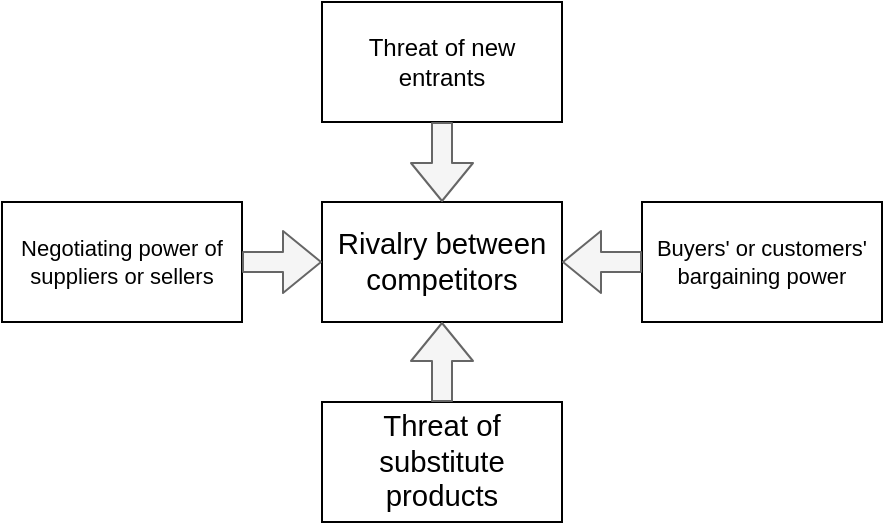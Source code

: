 <mxfile version="12.2.7" type="google" pages="1"><diagram id="maqfMKEhCMEZXcu2E7bD" name="Page-1"><mxGraphModel dx="462" dy="770" grid="1" gridSize="10" guides="1" tooltips="1" connect="1" arrows="1" fold="1" page="1" pageScale="1" pageWidth="827" pageHeight="1169" math="0" shadow="0"><root><mxCell id="0"/><mxCell id="1" parent="0"/><mxCell id="8EWUG6zv-8EwWScsPmY4-1" value="&lt;span style=&quot;font-size: 11px; font-family: &amp;quot;arial&amp;quot;; color: rgb(0, 0, 0); background-color: transparent; font-weight: 400; font-style: normal; font-variant: normal; text-decoration: none; vertical-align: baseline; white-space: pre-wrap;&quot; id=&quot;docs-internal-guid-7a96eb22-7fff-454b-6dde-83b5b70ece68&quot;&gt;Buyers' or customers' bargaining power&lt;/span&gt;" style="rounded=0;whiteSpace=wrap;html=1;fontSize=11;" vertex="1" parent="1"><mxGeometry x="360" y="280" width="120" height="60" as="geometry"/></mxCell><mxCell id="8EWUG6zv-8EwWScsPmY4-2" value="&lt;span style=&quot;font-size: 11px; font-family: &amp;quot;arial&amp;quot;; color: rgb(0, 0, 0); background-color: transparent; font-weight: 400; font-style: normal; font-variant: normal; text-decoration: none; vertical-align: baseline; white-space: pre-wrap;&quot; id=&quot;docs-internal-guid-0c3f8fcb-7fff-e153-04e1-019fe6a3e269&quot;&gt;Negotiating power of suppliers or sellers&lt;/span&gt;" style="rounded=0;whiteSpace=wrap;html=1;fontSize=11;" vertex="1" parent="1"><mxGeometry x="40" y="280" width="120" height="60" as="geometry"/></mxCell><mxCell id="8EWUG6zv-8EwWScsPmY4-3" value="&lt;span style=&quot;font-size: 11pt ; font-family: &amp;#34;arial&amp;#34; ; color: #000000 ; background-color: transparent ; font-weight: 400 ; font-style: normal ; font-variant: normal ; text-decoration: none ; vertical-align: baseline ; white-space: pre ; white-space: pre-wrap&quot; id=&quot;docs-internal-guid-592f14de-7fff-cdbe-4baa-83239ede3db5&quot;&gt;Threat of substitute products&lt;/span&gt;" style="rounded=0;whiteSpace=wrap;html=1;" vertex="1" parent="1"><mxGeometry x="200" y="380" width="120" height="60" as="geometry"/></mxCell><mxCell id="8EWUG6zv-8EwWScsPmY4-4" value="&lt;div&gt;Threat of new entrants&lt;/div&gt;" style="rounded=0;whiteSpace=wrap;html=1;" vertex="1" parent="1"><mxGeometry x="200" y="180" width="120" height="60" as="geometry"/></mxCell><mxCell id="8EWUG6zv-8EwWScsPmY4-5" value="&lt;span style=&quot;font-size: 11pt ; font-family: &amp;#34;arial&amp;#34; ; color: #000000 ; background-color: transparent ; font-weight: 400 ; font-style: normal ; font-variant: normal ; text-decoration: none ; vertical-align: baseline ; white-space: pre ; white-space: pre-wrap&quot; id=&quot;docs-internal-guid-64a8a931-7fff-7d76-3c8c-b15d7cd2f5c1&quot;&gt;Rivalry between competitors&lt;/span&gt;" style="rounded=0;whiteSpace=wrap;html=1;" vertex="1" parent="1"><mxGeometry x="200" y="280" width="120" height="60" as="geometry"/></mxCell><mxCell id="8EWUG6zv-8EwWScsPmY4-6" value="" style="shape=flexArrow;endArrow=classic;html=1;exitX=1;exitY=0.5;exitDx=0;exitDy=0;entryX=0;entryY=0.5;entryDx=0;entryDy=0;fillColor=#f5f5f5;strokeColor=#666666;" edge="1" parent="1" source="8EWUG6zv-8EwWScsPmY4-2" target="8EWUG6zv-8EwWScsPmY4-5"><mxGeometry width="50" height="50" relative="1" as="geometry"><mxPoint x="150" y="400" as="sourcePoint"/><mxPoint x="200" y="350" as="targetPoint"/></mxGeometry></mxCell><mxCell id="8EWUG6zv-8EwWScsPmY4-7" value="" style="shape=flexArrow;endArrow=classic;html=1;exitX=0.5;exitY=1;exitDx=0;exitDy=0;entryX=0.5;entryY=0;entryDx=0;entryDy=0;fillColor=#f5f5f5;strokeColor=#666666;" edge="1" parent="1" source="8EWUG6zv-8EwWScsPmY4-4" target="8EWUG6zv-8EwWScsPmY4-5"><mxGeometry width="50" height="50" relative="1" as="geometry"><mxPoint x="260" y="310" as="sourcePoint"/><mxPoint x="310" y="260" as="targetPoint"/></mxGeometry></mxCell><mxCell id="8EWUG6zv-8EwWScsPmY4-8" value="" style="shape=flexArrow;endArrow=classic;html=1;exitX=0.5;exitY=0;exitDx=0;exitDy=0;entryX=0.5;entryY=1;entryDx=0;entryDy=0;fillColor=#f5f5f5;strokeColor=#666666;" edge="1" parent="1" source="8EWUG6zv-8EwWScsPmY4-3" target="8EWUG6zv-8EwWScsPmY4-5"><mxGeometry width="50" height="50" relative="1" as="geometry"><mxPoint x="270" y="400" as="sourcePoint"/><mxPoint x="320" y="350" as="targetPoint"/></mxGeometry></mxCell><mxCell id="8EWUG6zv-8EwWScsPmY4-9" value="" style="shape=flexArrow;endArrow=classic;html=1;exitX=0;exitY=0.5;exitDx=0;exitDy=0;entryX=1;entryY=0.5;entryDx=0;entryDy=0;fillColor=#f5f5f5;strokeColor=#666666;" edge="1" parent="1" source="8EWUG6zv-8EwWScsPmY4-1" target="8EWUG6zv-8EwWScsPmY4-5"><mxGeometry width="50" height="50" relative="1" as="geometry"><mxPoint x="360" y="410" as="sourcePoint"/><mxPoint x="410" y="360" as="targetPoint"/></mxGeometry></mxCell></root></mxGraphModel></diagram></mxfile>